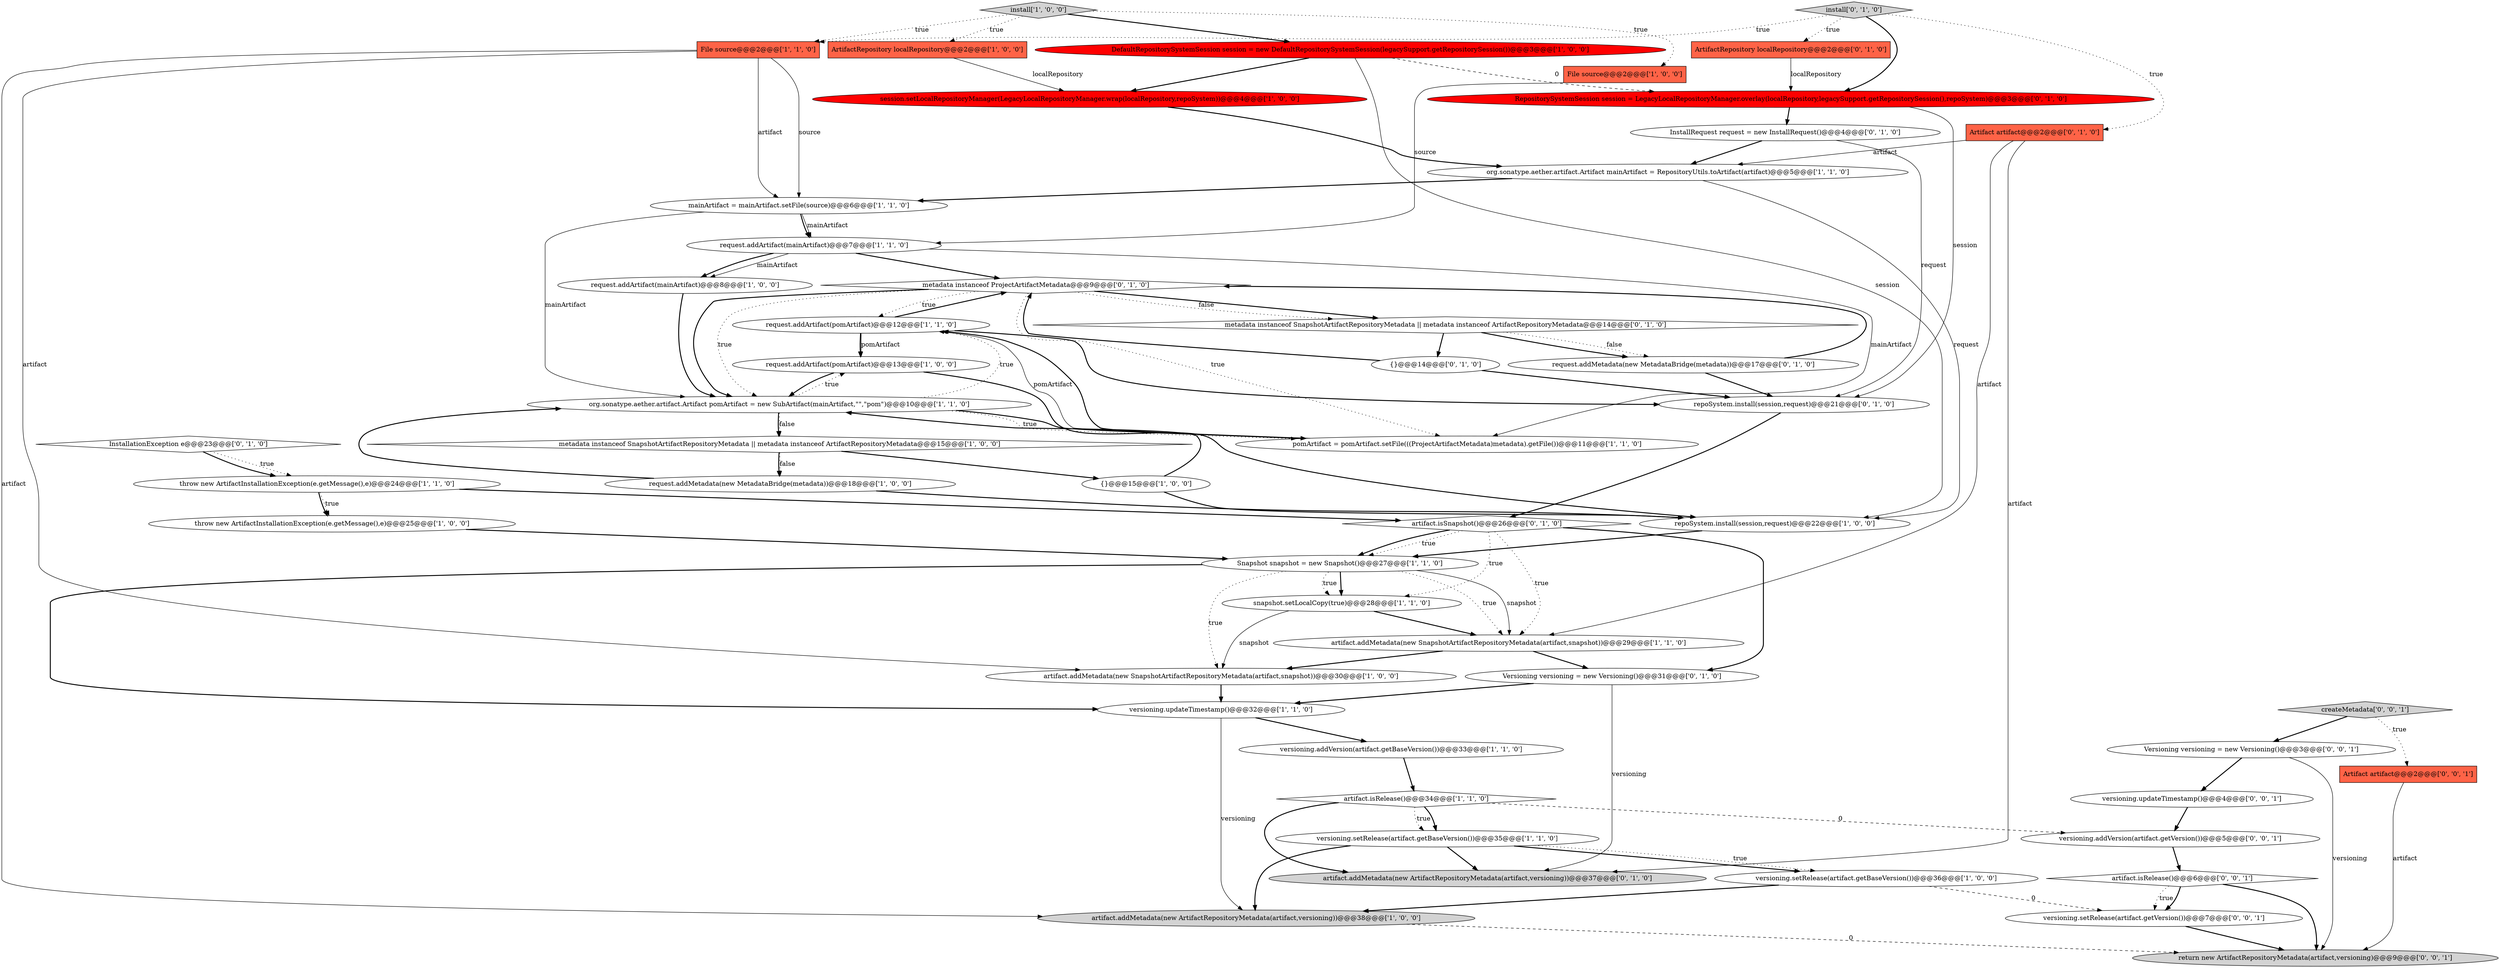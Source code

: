 digraph {
23 [style = filled, label = "File source@@@2@@@['1', '1', '0']", fillcolor = tomato, shape = box image = "AAA0AAABBB1BBB"];
22 [style = filled, label = "{}@@@15@@@['1', '0', '0']", fillcolor = white, shape = ellipse image = "AAA0AAABBB1BBB"];
8 [style = filled, label = "artifact.addMetadata(new SnapshotArtifactRepositoryMetadata(artifact,snapshot))@@@30@@@['1', '0', '0']", fillcolor = white, shape = ellipse image = "AAA0AAABBB1BBB"];
21 [style = filled, label = "artifact.addMetadata(new ArtifactRepositoryMetadata(artifact,versioning))@@@38@@@['1', '0', '0']", fillcolor = lightgray, shape = ellipse image = "AAA0AAABBB1BBB"];
31 [style = filled, label = "artifact.addMetadata(new ArtifactRepositoryMetadata(artifact,versioning))@@@37@@@['0', '1', '0']", fillcolor = lightgray, shape = ellipse image = "AAA0AAABBB2BBB"];
12 [style = filled, label = "request.addMetadata(new MetadataBridge(metadata))@@@18@@@['1', '0', '0']", fillcolor = white, shape = ellipse image = "AAA0AAABBB1BBB"];
43 [style = filled, label = "metadata instanceof ProjectArtifactMetadata@@@9@@@['0', '1', '0']", fillcolor = white, shape = diamond image = "AAA0AAABBB2BBB"];
2 [style = filled, label = "throw new ArtifactInstallationException(e.getMessage(),e)@@@25@@@['1', '0', '0']", fillcolor = white, shape = ellipse image = "AAA0AAABBB1BBB"];
5 [style = filled, label = "ArtifactRepository localRepository@@@2@@@['1', '0', '0']", fillcolor = tomato, shape = box image = "AAA0AAABBB1BBB"];
34 [style = filled, label = "request.addMetadata(new MetadataBridge(metadata))@@@17@@@['0', '1', '0']", fillcolor = white, shape = ellipse image = "AAA0AAABBB2BBB"];
41 [style = filled, label = "InstallRequest request = new InstallRequest()@@@4@@@['0', '1', '0']", fillcolor = white, shape = ellipse image = "AAA0AAABBB2BBB"];
3 [style = filled, label = "DefaultRepositorySystemSession session = new DefaultRepositorySystemSession(legacySupport.getRepositorySession())@@@3@@@['1', '0', '0']", fillcolor = red, shape = ellipse image = "AAA1AAABBB1BBB"];
0 [style = filled, label = "versioning.addVersion(artifact.getBaseVersion())@@@33@@@['1', '1', '0']", fillcolor = white, shape = ellipse image = "AAA0AAABBB1BBB"];
15 [style = filled, label = "org.sonatype.aether.artifact.Artifact mainArtifact = RepositoryUtils.toArtifact(artifact)@@@5@@@['1', '1', '0']", fillcolor = white, shape = ellipse image = "AAA0AAABBB1BBB"];
10 [style = filled, label = "File source@@@2@@@['1', '0', '0']", fillcolor = tomato, shape = box image = "AAA0AAABBB1BBB"];
20 [style = filled, label = "request.addArtifact(mainArtifact)@@@8@@@['1', '0', '0']", fillcolor = white, shape = ellipse image = "AAA0AAABBB1BBB"];
14 [style = filled, label = "request.addArtifact(pomArtifact)@@@13@@@['1', '0', '0']", fillcolor = white, shape = ellipse image = "AAA0AAABBB1BBB"];
9 [style = filled, label = "versioning.setRelease(artifact.getBaseVersion())@@@36@@@['1', '0', '0']", fillcolor = white, shape = ellipse image = "AAA0AAABBB1BBB"];
25 [style = filled, label = "request.addArtifact(mainArtifact)@@@7@@@['1', '1', '0']", fillcolor = white, shape = ellipse image = "AAA0AAABBB1BBB"];
11 [style = filled, label = "versioning.setRelease(artifact.getBaseVersion())@@@35@@@['1', '1', '0']", fillcolor = white, shape = ellipse image = "AAA0AAABBB1BBB"];
37 [style = filled, label = "Versioning versioning = new Versioning()@@@31@@@['0', '1', '0']", fillcolor = white, shape = ellipse image = "AAA0AAABBB2BBB"];
6 [style = filled, label = "repoSystem.install(session,request)@@@22@@@['1', '0', '0']", fillcolor = white, shape = ellipse image = "AAA0AAABBB1BBB"];
28 [style = filled, label = "session.setLocalRepositoryManager(LegacyLocalRepositoryManager.wrap(localRepository,repoSystem))@@@4@@@['1', '0', '0']", fillcolor = red, shape = ellipse image = "AAA1AAABBB1BBB"];
44 [style = filled, label = "versioning.updateTimestamp()@@@4@@@['0', '0', '1']", fillcolor = white, shape = ellipse image = "AAA0AAABBB3BBB"];
48 [style = filled, label = "createMetadata['0', '0', '1']", fillcolor = lightgray, shape = diamond image = "AAA0AAABBB3BBB"];
16 [style = filled, label = "metadata instanceof SnapshotArtifactRepositoryMetadata || metadata instanceof ArtifactRepositoryMetadata@@@15@@@['1', '0', '0']", fillcolor = white, shape = diamond image = "AAA0AAABBB1BBB"];
33 [style = filled, label = "install['0', '1', '0']", fillcolor = lightgray, shape = diamond image = "AAA0AAABBB2BBB"];
17 [style = filled, label = "versioning.updateTimestamp()@@@32@@@['1', '1', '0']", fillcolor = white, shape = ellipse image = "AAA0AAABBB1BBB"];
29 [style = filled, label = "install['1', '0', '0']", fillcolor = lightgray, shape = diamond image = "AAA0AAABBB1BBB"];
18 [style = filled, label = "Snapshot snapshot = new Snapshot()@@@27@@@['1', '1', '0']", fillcolor = white, shape = ellipse image = "AAA0AAABBB1BBB"];
45 [style = filled, label = "artifact.isRelease()@@@6@@@['0', '0', '1']", fillcolor = white, shape = diamond image = "AAA0AAABBB3BBB"];
40 [style = filled, label = "metadata instanceof SnapshotArtifactRepositoryMetadata || metadata instanceof ArtifactRepositoryMetadata@@@14@@@['0', '1', '0']", fillcolor = white, shape = diamond image = "AAA0AAABBB2BBB"];
24 [style = filled, label = "request.addArtifact(pomArtifact)@@@12@@@['1', '1', '0']", fillcolor = white, shape = ellipse image = "AAA0AAABBB1BBB"];
27 [style = filled, label = "snapshot.setLocalCopy(true)@@@28@@@['1', '1', '0']", fillcolor = white, shape = ellipse image = "AAA0AAABBB1BBB"];
38 [style = filled, label = "repoSystem.install(session,request)@@@21@@@['0', '1', '0']", fillcolor = white, shape = ellipse image = "AAA0AAABBB2BBB"];
36 [style = filled, label = "{}@@@14@@@['0', '1', '0']", fillcolor = white, shape = ellipse image = "AAA0AAABBB2BBB"];
42 [style = filled, label = "artifact.isSnapshot()@@@26@@@['0', '1', '0']", fillcolor = white, shape = diamond image = "AAA0AAABBB2BBB"];
32 [style = filled, label = "ArtifactRepository localRepository@@@2@@@['0', '1', '0']", fillcolor = tomato, shape = box image = "AAA0AAABBB2BBB"];
47 [style = filled, label = "versioning.setRelease(artifact.getVersion())@@@7@@@['0', '0', '1']", fillcolor = white, shape = ellipse image = "AAA0AAABBB3BBB"];
35 [style = filled, label = "RepositorySystemSession session = LegacyLocalRepositoryManager.overlay(localRepository,legacySupport.getRepositorySession(),repoSystem)@@@3@@@['0', '1', '0']", fillcolor = red, shape = ellipse image = "AAA1AAABBB2BBB"];
4 [style = filled, label = "artifact.isRelease()@@@34@@@['1', '1', '0']", fillcolor = white, shape = diamond image = "AAA0AAABBB1BBB"];
7 [style = filled, label = "pomArtifact = pomArtifact.setFile(((ProjectArtifactMetadata)metadata).getFile())@@@11@@@['1', '1', '0']", fillcolor = white, shape = ellipse image = "AAA0AAABBB1BBB"];
13 [style = filled, label = "artifact.addMetadata(new SnapshotArtifactRepositoryMetadata(artifact,snapshot))@@@29@@@['1', '1', '0']", fillcolor = white, shape = ellipse image = "AAA0AAABBB1BBB"];
39 [style = filled, label = "Artifact artifact@@@2@@@['0', '1', '0']", fillcolor = tomato, shape = box image = "AAA0AAABBB2BBB"];
19 [style = filled, label = "mainArtifact = mainArtifact.setFile(source)@@@6@@@['1', '1', '0']", fillcolor = white, shape = ellipse image = "AAA0AAABBB1BBB"];
50 [style = filled, label = "return new ArtifactRepositoryMetadata(artifact,versioning)@@@9@@@['0', '0', '1']", fillcolor = lightgray, shape = ellipse image = "AAA0AAABBB3BBB"];
1 [style = filled, label = "throw new ArtifactInstallationException(e.getMessage(),e)@@@24@@@['1', '1', '0']", fillcolor = white, shape = ellipse image = "AAA0AAABBB1BBB"];
51 [style = filled, label = "Versioning versioning = new Versioning()@@@3@@@['0', '0', '1']", fillcolor = white, shape = ellipse image = "AAA0AAABBB3BBB"];
26 [style = filled, label = "org.sonatype.aether.artifact.Artifact pomArtifact = new SubArtifact(mainArtifact,\"\",\"pom\")@@@10@@@['1', '1', '0']", fillcolor = white, shape = ellipse image = "AAA0AAABBB1BBB"];
49 [style = filled, label = "Artifact artifact@@@2@@@['0', '0', '1']", fillcolor = tomato, shape = box image = "AAA0AAABBB3BBB"];
30 [style = filled, label = "InstallationException e@@@23@@@['0', '1', '0']", fillcolor = white, shape = diamond image = "AAA0AAABBB2BBB"];
46 [style = filled, label = "versioning.addVersion(artifact.getVersion())@@@5@@@['0', '0', '1']", fillcolor = white, shape = ellipse image = "AAA0AAABBB3BBB"];
21->50 [style = dashed, label="0"];
27->13 [style = bold, label=""];
23->8 [style = solid, label="artifact"];
5->28 [style = solid, label="localRepository"];
41->15 [style = bold, label=""];
35->41 [style = bold, label=""];
20->26 [style = bold, label=""];
29->5 [style = dotted, label="true"];
25->43 [style = bold, label=""];
29->23 [style = dotted, label="true"];
43->26 [style = bold, label=""];
24->43 [style = bold, label=""];
35->38 [style = solid, label="session"];
11->9 [style = bold, label=""];
38->42 [style = bold, label=""];
10->25 [style = solid, label="source"];
26->16 [style = dotted, label="false"];
7->24 [style = solid, label="pomArtifact"];
43->40 [style = bold, label=""];
44->46 [style = bold, label=""];
48->51 [style = bold, label=""];
41->38 [style = solid, label="request"];
39->13 [style = solid, label="artifact"];
39->31 [style = solid, label="artifact"];
43->40 [style = dotted, label="false"];
26->24 [style = dotted, label="true"];
9->21 [style = bold, label=""];
40->34 [style = dotted, label="false"];
18->13 [style = dotted, label="true"];
23->21 [style = solid, label="artifact"];
18->13 [style = solid, label="snapshot"];
19->26 [style = solid, label="mainArtifact"];
26->7 [style = bold, label=""];
33->32 [style = dotted, label="true"];
15->6 [style = solid, label="request"];
51->44 [style = bold, label=""];
2->18 [style = bold, label=""];
23->19 [style = solid, label="source"];
1->42 [style = bold, label=""];
18->8 [style = dotted, label="true"];
24->38 [style = bold, label=""];
40->34 [style = bold, label=""];
27->8 [style = solid, label="snapshot"];
19->25 [style = bold, label=""];
8->17 [style = bold, label=""];
26->16 [style = bold, label=""];
13->37 [style = bold, label=""];
7->24 [style = bold, label=""];
17->21 [style = solid, label="versioning"];
32->35 [style = solid, label="localRepository"];
25->20 [style = solid, label="mainArtifact"];
26->14 [style = dotted, label="true"];
34->38 [style = bold, label=""];
3->6 [style = solid, label="session"];
39->15 [style = solid, label="artifact"];
14->6 [style = bold, label=""];
18->27 [style = dotted, label="true"];
22->6 [style = bold, label=""];
26->7 [style = dotted, label="true"];
33->39 [style = dotted, label="true"];
36->43 [style = bold, label=""];
22->26 [style = bold, label=""];
29->10 [style = dotted, label="true"];
42->37 [style = bold, label=""];
3->35 [style = dashed, label="0"];
43->24 [style = dotted, label="true"];
6->18 [style = bold, label=""];
11->21 [style = bold, label=""];
4->11 [style = dotted, label="true"];
11->9 [style = dotted, label="true"];
4->46 [style = dashed, label="0"];
15->19 [style = bold, label=""];
47->50 [style = bold, label=""];
23->19 [style = solid, label="artifact"];
11->31 [style = bold, label=""];
4->31 [style = bold, label=""];
3->28 [style = bold, label=""];
25->20 [style = bold, label=""];
17->0 [style = bold, label=""];
40->36 [style = bold, label=""];
42->18 [style = dotted, label="true"];
25->7 [style = solid, label="mainArtifact"];
51->50 [style = solid, label="versioning"];
1->2 [style = bold, label=""];
34->43 [style = bold, label=""];
45->47 [style = dotted, label="true"];
42->18 [style = bold, label=""];
33->35 [style = bold, label=""];
30->1 [style = dotted, label="true"];
24->14 [style = solid, label="pomArtifact"];
28->15 [style = bold, label=""];
30->1 [style = bold, label=""];
29->3 [style = bold, label=""];
19->25 [style = solid, label="mainArtifact"];
37->17 [style = bold, label=""];
18->17 [style = bold, label=""];
12->26 [style = bold, label=""];
43->26 [style = dotted, label="true"];
16->22 [style = bold, label=""];
12->6 [style = bold, label=""];
48->49 [style = dotted, label="true"];
24->14 [style = bold, label=""];
9->47 [style = dashed, label="0"];
14->26 [style = bold, label=""];
37->31 [style = solid, label="versioning"];
33->23 [style = dotted, label="true"];
42->27 [style = dotted, label="true"];
18->27 [style = bold, label=""];
0->4 [style = bold, label=""];
45->50 [style = bold, label=""];
45->47 [style = bold, label=""];
43->7 [style = dotted, label="true"];
46->45 [style = bold, label=""];
49->50 [style = solid, label="artifact"];
36->38 [style = bold, label=""];
13->8 [style = bold, label=""];
1->2 [style = dotted, label="true"];
4->11 [style = bold, label=""];
16->12 [style = bold, label=""];
16->12 [style = dotted, label="false"];
42->13 [style = dotted, label="true"];
}
